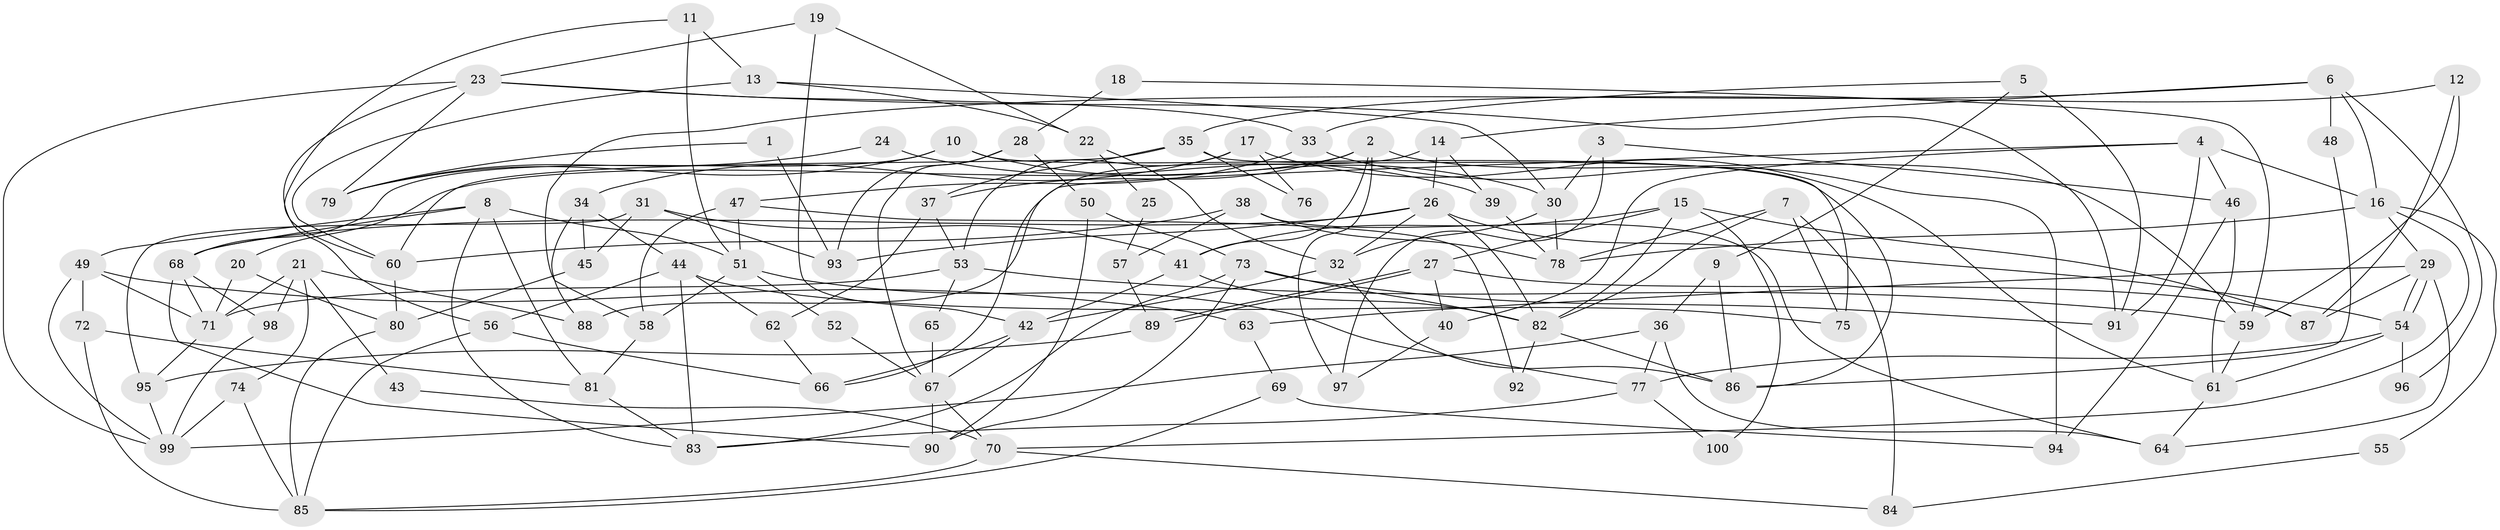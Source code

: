 // Generated by graph-tools (version 1.1) at 2025/39/02/21/25 10:39:00]
// undirected, 100 vertices, 200 edges
graph export_dot {
graph [start="1"]
  node [color=gray90,style=filled];
  1;
  2;
  3;
  4;
  5;
  6;
  7;
  8;
  9;
  10;
  11;
  12;
  13;
  14;
  15;
  16;
  17;
  18;
  19;
  20;
  21;
  22;
  23;
  24;
  25;
  26;
  27;
  28;
  29;
  30;
  31;
  32;
  33;
  34;
  35;
  36;
  37;
  38;
  39;
  40;
  41;
  42;
  43;
  44;
  45;
  46;
  47;
  48;
  49;
  50;
  51;
  52;
  53;
  54;
  55;
  56;
  57;
  58;
  59;
  60;
  61;
  62;
  63;
  64;
  65;
  66;
  67;
  68;
  69;
  70;
  71;
  72;
  73;
  74;
  75;
  76;
  77;
  78;
  79;
  80;
  81;
  82;
  83;
  84;
  85;
  86;
  87;
  88;
  89;
  90;
  91;
  92;
  93;
  94;
  95;
  96;
  97;
  98;
  99;
  100;
  1 -- 93;
  1 -- 79;
  2 -- 20;
  2 -- 41;
  2 -- 37;
  2 -- 59;
  2 -- 97;
  3 -- 97;
  3 -- 46;
  3 -- 30;
  4 -- 16;
  4 -- 46;
  4 -- 40;
  4 -- 88;
  4 -- 91;
  5 -- 91;
  5 -- 33;
  5 -- 9;
  6 -- 14;
  6 -- 58;
  6 -- 16;
  6 -- 48;
  6 -- 96;
  7 -- 82;
  7 -- 78;
  7 -- 75;
  7 -- 84;
  8 -- 83;
  8 -- 81;
  8 -- 49;
  8 -- 51;
  8 -- 68;
  9 -- 36;
  9 -- 86;
  10 -- 30;
  10 -- 68;
  10 -- 79;
  10 -- 86;
  11 -- 60;
  11 -- 51;
  11 -- 13;
  12 -- 87;
  12 -- 35;
  12 -- 59;
  13 -- 30;
  13 -- 22;
  13 -- 60;
  14 -- 26;
  14 -- 66;
  14 -- 39;
  15 -- 87;
  15 -- 82;
  15 -- 27;
  15 -- 41;
  15 -- 100;
  16 -- 78;
  16 -- 29;
  16 -- 55;
  16 -- 70;
  17 -- 53;
  17 -- 61;
  17 -- 34;
  17 -- 76;
  18 -- 59;
  18 -- 28;
  19 -- 23;
  19 -- 22;
  19 -- 42;
  20 -- 71;
  20 -- 80;
  21 -- 88;
  21 -- 98;
  21 -- 43;
  21 -- 71;
  21 -- 74;
  22 -- 32;
  22 -- 25;
  23 -- 56;
  23 -- 91;
  23 -- 33;
  23 -- 79;
  23 -- 99;
  24 -- 39;
  24 -- 79;
  25 -- 57;
  26 -- 68;
  26 -- 32;
  26 -- 54;
  26 -- 82;
  26 -- 93;
  27 -- 89;
  27 -- 89;
  27 -- 40;
  27 -- 87;
  28 -- 50;
  28 -- 93;
  28 -- 67;
  29 -- 54;
  29 -- 54;
  29 -- 63;
  29 -- 64;
  29 -- 87;
  30 -- 32;
  30 -- 78;
  31 -- 41;
  31 -- 95;
  31 -- 45;
  31 -- 93;
  32 -- 42;
  32 -- 86;
  33 -- 47;
  33 -- 94;
  34 -- 44;
  34 -- 45;
  34 -- 88;
  35 -- 60;
  35 -- 37;
  35 -- 75;
  35 -- 76;
  36 -- 77;
  36 -- 64;
  36 -- 99;
  37 -- 53;
  37 -- 62;
  38 -- 64;
  38 -- 60;
  38 -- 57;
  38 -- 78;
  39 -- 78;
  40 -- 97;
  41 -- 82;
  41 -- 42;
  42 -- 66;
  42 -- 67;
  43 -- 70;
  44 -- 75;
  44 -- 62;
  44 -- 56;
  44 -- 83;
  45 -- 80;
  46 -- 94;
  46 -- 61;
  47 -- 58;
  47 -- 51;
  47 -- 92;
  48 -- 86;
  49 -- 99;
  49 -- 63;
  49 -- 71;
  49 -- 72;
  50 -- 90;
  50 -- 73;
  51 -- 77;
  51 -- 52;
  51 -- 58;
  52 -- 67;
  53 -- 59;
  53 -- 71;
  53 -- 65;
  54 -- 61;
  54 -- 77;
  54 -- 96;
  55 -- 84;
  56 -- 85;
  56 -- 66;
  57 -- 89;
  58 -- 81;
  59 -- 61;
  60 -- 80;
  61 -- 64;
  62 -- 66;
  63 -- 69;
  65 -- 67;
  67 -- 70;
  67 -- 90;
  68 -- 71;
  68 -- 90;
  68 -- 98;
  69 -- 85;
  69 -- 94;
  70 -- 84;
  70 -- 85;
  71 -- 95;
  72 -- 85;
  72 -- 81;
  73 -- 82;
  73 -- 90;
  73 -- 83;
  73 -- 91;
  74 -- 99;
  74 -- 85;
  77 -- 83;
  77 -- 100;
  80 -- 85;
  81 -- 83;
  82 -- 86;
  82 -- 92;
  89 -- 95;
  95 -- 99;
  98 -- 99;
}
